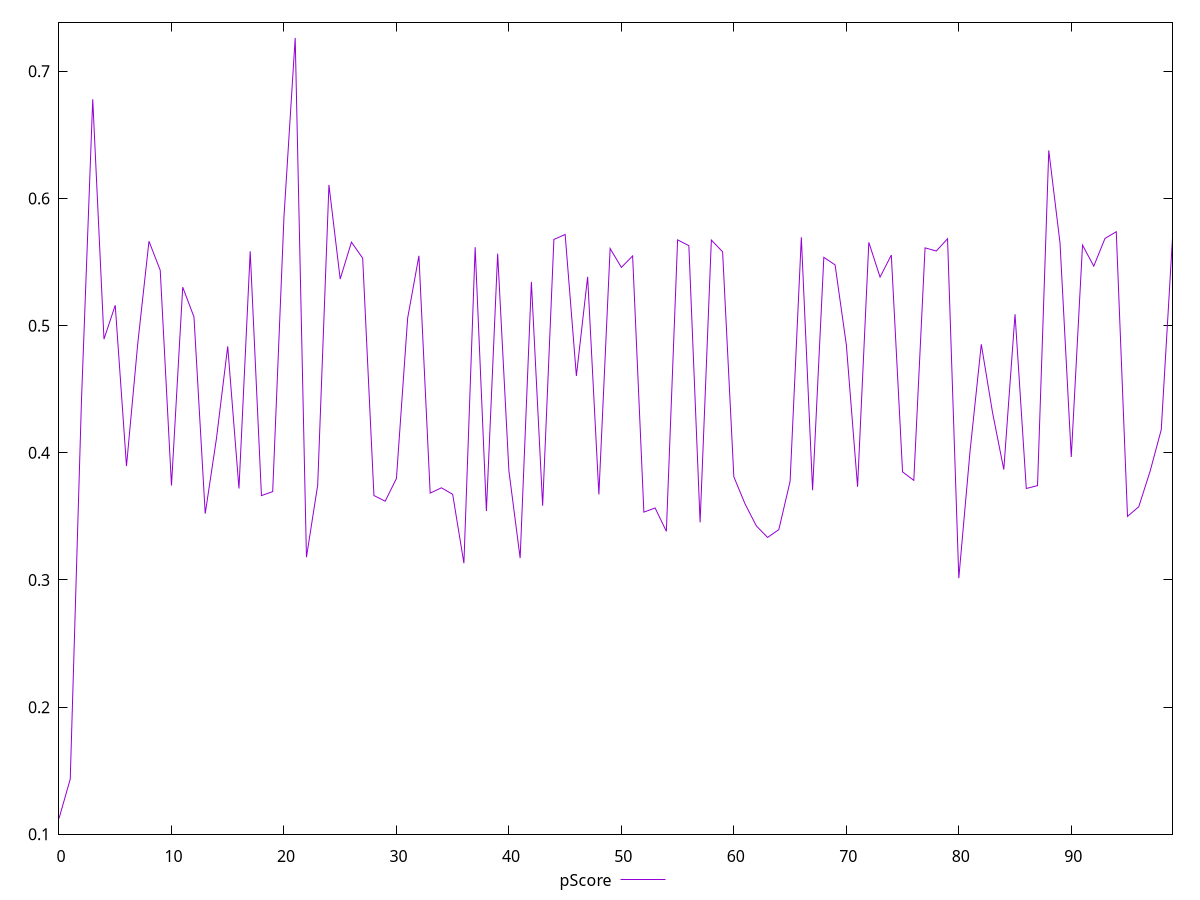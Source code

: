 reset

$pScore <<EOF
0 0.11243239339964384
1 0.14347160145255033
2 0.4417880373736977
3 0.6780004142590499
4 0.4893862072724204
5 0.5160400482053951
6 0.38954381018339185
7 0.48571966467596406
8 0.5663790970895919
9 0.543526538879871
10 0.37431546148877065
11 0.5302492960924984
12 0.5068496695620615
13 0.3521759550210706
14 0.41129282789203436
15 0.483673581868908
16 0.3719307674161876
17 0.5584520904131567
18 0.36636156473452025
19 0.3694935609981835
20 0.5853185305643551
21 0.7262564706730408
22 0.31791675677476483
23 0.37459661567276675
24 0.6106631008017147
25 0.5366472900651538
26 0.5656641210056621
27 0.5530617268938061
28 0.3664107316687927
29 0.3619522365408796
30 0.37979816757339896
31 0.5060577848007907
32 0.5549223910371792
33 0.3683202985280038
34 0.372468292936015
35 0.3673943169606217
36 0.31319030357840083
37 0.5616432142314965
38 0.3542232499349338
39 0.5565892561358455
40 0.3858095988789581
41 0.3172040517838407
42 0.5343812158879968
43 0.3583980813736952
44 0.5677775533409565
45 0.5716975410831412
46 0.4604435403580168
47 0.5383863407869725
48 0.36726098482523084
49 0.5606349244808406
50 0.5458011919023888
51 0.554809905076993
52 0.35338206270672073
53 0.35661959387639236
54 0.3382586241810439
55 0.5674677204718059
56 0.5628830616682726
57 0.3452870411210909
58 0.5672972310280663
59 0.5580741667504996
60 0.38111375724140595
61 0.3597301106770656
62 0.34251888114791024
63 0.3334629990557245
64 0.33962260687203555
65 0.37752293984594965
66 0.5694851603599465
67 0.3705718137548226
68 0.5537218275602576
69 0.5477807109250855
70 0.48503992940804985
71 0.3732809709692649
72 0.5654796470312871
73 0.5381848423519215
74 0.5554977754023911
75 0.3850096867253514
76 0.378315135560099
77 0.561151173317833
78 0.5586827167500572
79 0.5683231077739472
80 0.30141894516238876
81 0.40123627723246874
82 0.48533355759465885
83 0.4316686043098159
84 0.38685780428409633
85 0.5089800684159815
86 0.37196178480722986
87 0.3741820331402214
88 0.6377907683449253
89 0.5649591558238715
90 0.3967110339141468
91 0.5633162794180733
92 0.5467899544184625
93 0.5686098595170146
94 0.5738542894869418
95 0.3500057100303373
96 0.35759907165984317
97 0.38521496899752045
98 0.418175129422068
99 0.5689870298782925
EOF

set key outside below
set xrange [0:99]
set yrange [0.1001559118541759:0.7385329522185087]
set trange [0.1001559118541759:0.7385329522185087]
set terminal svg size 640, 500 enhanced background rgb 'white'
set output "report_00019_2021-02-10T18-14-37.922Z//speed-index/samples/pages/pScore/values.svg"

plot $pScore title "pScore" with line

reset
